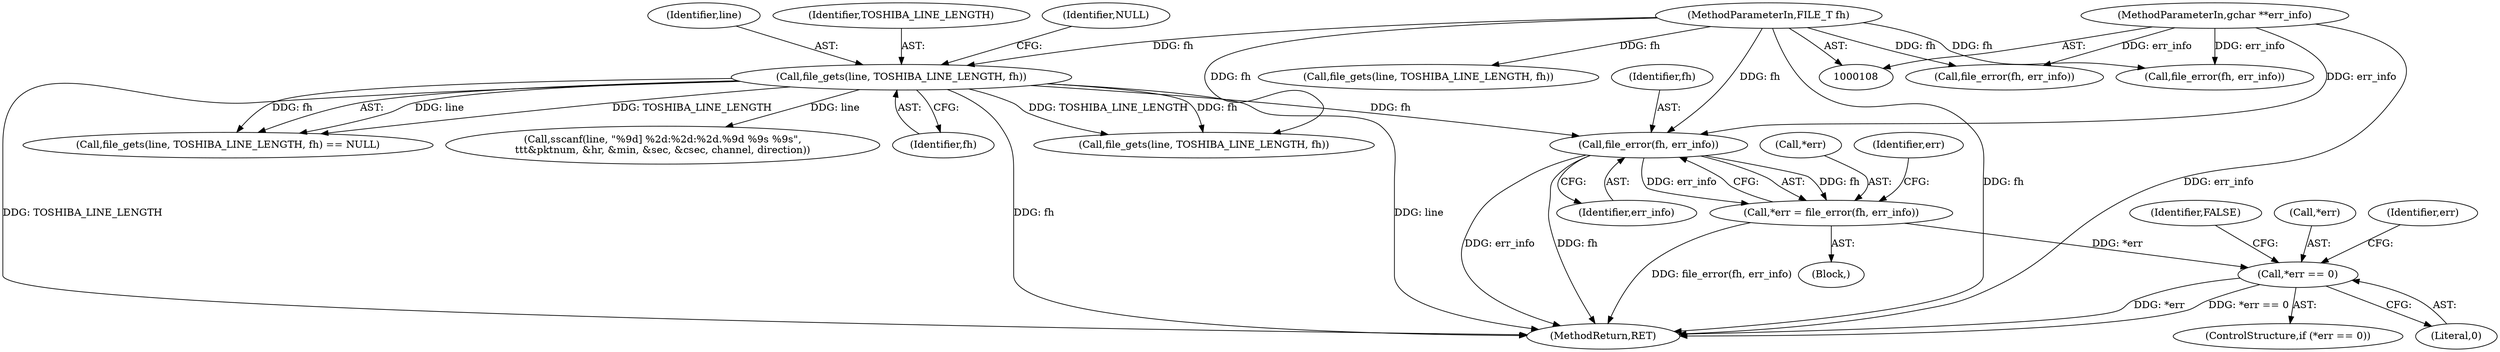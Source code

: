 digraph "0_wireshark_3270dfac43da861c714df76513456b46765ff47f@pointer" {
"1000146" [label="(Call,file_error(fh, err_info))"];
"1000137" [label="(Call,file_gets(line, TOSHIBA_LINE_LENGTH, fh))"];
"1000109" [label="(MethodParameterIn,FILE_T fh)"];
"1000113" [label="(MethodParameterIn,gchar **err_info)"];
"1000143" [label="(Call,*err = file_error(fh, err_info))"];
"1000150" [label="(Call,*err == 0)"];
"1000160" [label="(Identifier,FALSE)"];
"1000138" [label="(Identifier,line)"];
"1000153" [label="(Literal,0)"];
"1000476" [label="(MethodReturn,RET)"];
"1000151" [label="(Call,*err)"];
"1000157" [label="(Identifier,err)"];
"1000147" [label="(Identifier,fh)"];
"1000148" [label="(Identifier,err_info)"];
"1000430" [label="(Call,file_gets(line, TOSHIBA_LINE_LENGTH, fh))"];
"1000439" [label="(Call,file_error(fh, err_info))"];
"1000113" [label="(MethodParameterIn,gchar **err_info)"];
"1000146" [label="(Call,file_error(fh, err_info))"];
"1000140" [label="(Identifier,fh)"];
"1000198" [label="(Call,file_gets(line, TOSHIBA_LINE_LENGTH, fh))"];
"1000137" [label="(Call,file_gets(line, TOSHIBA_LINE_LENGTH, fh))"];
"1000150" [label="(Call,*err == 0)"];
"1000136" [label="(Call,file_gets(line, TOSHIBA_LINE_LENGTH, fh) == NULL)"];
"1000144" [label="(Call,*err)"];
"1000149" [label="(ControlStructure,if (*err == 0))"];
"1000142" [label="(Block,)"];
"1000139" [label="(Identifier,TOSHIBA_LINE_LENGTH)"];
"1000163" [label="(Call,sscanf(line, \"%9d] %2d:%2d:%2d.%9d %9s %9s\",\n\t\t\t&pktnum, &hr, &min, &sec, &csec, channel, direction))"];
"1000109" [label="(MethodParameterIn,FILE_T fh)"];
"1000141" [label="(Identifier,NULL)"];
"1000152" [label="(Identifier,err)"];
"1000143" [label="(Call,*err = file_error(fh, err_info))"];
"1000207" [label="(Call,file_error(fh, err_info))"];
"1000146" -> "1000143"  [label="AST: "];
"1000146" -> "1000148"  [label="CFG: "];
"1000147" -> "1000146"  [label="AST: "];
"1000148" -> "1000146"  [label="AST: "];
"1000143" -> "1000146"  [label="CFG: "];
"1000146" -> "1000476"  [label="DDG: err_info"];
"1000146" -> "1000476"  [label="DDG: fh"];
"1000146" -> "1000143"  [label="DDG: fh"];
"1000146" -> "1000143"  [label="DDG: err_info"];
"1000137" -> "1000146"  [label="DDG: fh"];
"1000109" -> "1000146"  [label="DDG: fh"];
"1000113" -> "1000146"  [label="DDG: err_info"];
"1000137" -> "1000136"  [label="AST: "];
"1000137" -> "1000140"  [label="CFG: "];
"1000138" -> "1000137"  [label="AST: "];
"1000139" -> "1000137"  [label="AST: "];
"1000140" -> "1000137"  [label="AST: "];
"1000141" -> "1000137"  [label="CFG: "];
"1000137" -> "1000476"  [label="DDG: TOSHIBA_LINE_LENGTH"];
"1000137" -> "1000476"  [label="DDG: fh"];
"1000137" -> "1000476"  [label="DDG: line"];
"1000137" -> "1000136"  [label="DDG: line"];
"1000137" -> "1000136"  [label="DDG: TOSHIBA_LINE_LENGTH"];
"1000137" -> "1000136"  [label="DDG: fh"];
"1000109" -> "1000137"  [label="DDG: fh"];
"1000137" -> "1000163"  [label="DDG: line"];
"1000137" -> "1000198"  [label="DDG: TOSHIBA_LINE_LENGTH"];
"1000137" -> "1000198"  [label="DDG: fh"];
"1000109" -> "1000108"  [label="AST: "];
"1000109" -> "1000476"  [label="DDG: fh"];
"1000109" -> "1000198"  [label="DDG: fh"];
"1000109" -> "1000207"  [label="DDG: fh"];
"1000109" -> "1000430"  [label="DDG: fh"];
"1000109" -> "1000439"  [label="DDG: fh"];
"1000113" -> "1000108"  [label="AST: "];
"1000113" -> "1000476"  [label="DDG: err_info"];
"1000113" -> "1000207"  [label="DDG: err_info"];
"1000113" -> "1000439"  [label="DDG: err_info"];
"1000143" -> "1000142"  [label="AST: "];
"1000144" -> "1000143"  [label="AST: "];
"1000152" -> "1000143"  [label="CFG: "];
"1000143" -> "1000476"  [label="DDG: file_error(fh, err_info)"];
"1000143" -> "1000150"  [label="DDG: *err"];
"1000150" -> "1000149"  [label="AST: "];
"1000150" -> "1000153"  [label="CFG: "];
"1000151" -> "1000150"  [label="AST: "];
"1000153" -> "1000150"  [label="AST: "];
"1000157" -> "1000150"  [label="CFG: "];
"1000160" -> "1000150"  [label="CFG: "];
"1000150" -> "1000476"  [label="DDG: *err"];
"1000150" -> "1000476"  [label="DDG: *err == 0"];
}
